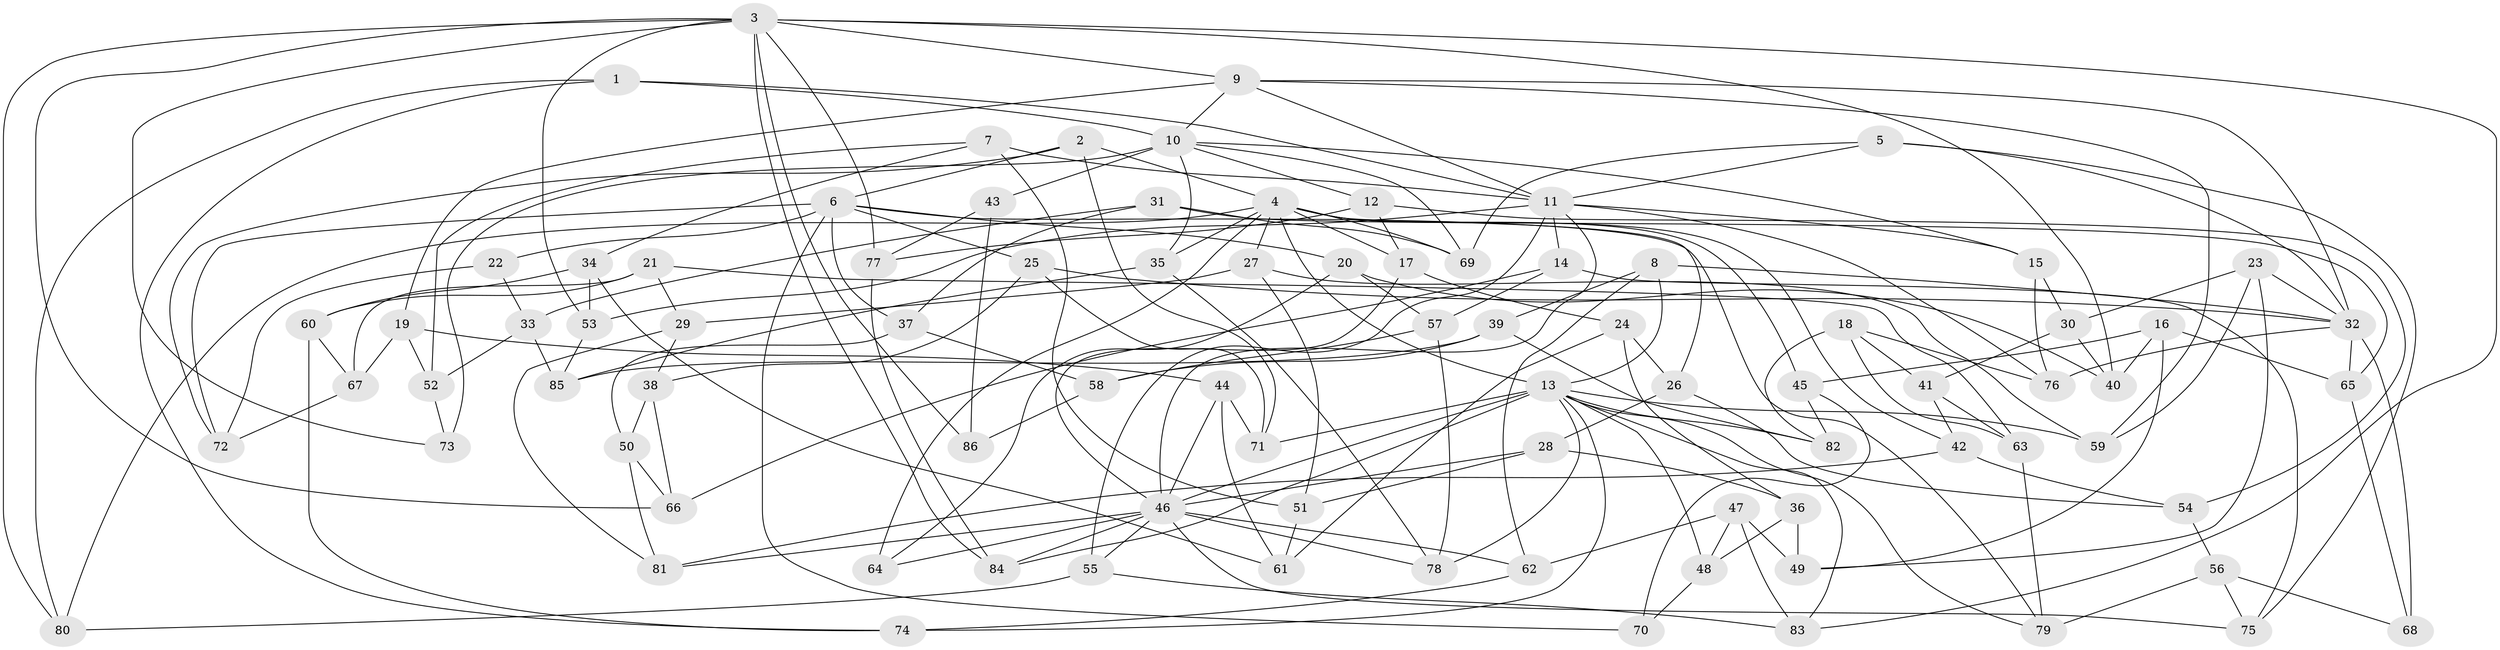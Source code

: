 // original degree distribution, {4: 1.0}
// Generated by graph-tools (version 1.1) at 2025/54/03/04/25 22:54:04]
// undirected, 86 vertices, 193 edges
graph export_dot {
  node [color=gray90,style=filled];
  1;
  2;
  3;
  4;
  5;
  6;
  7;
  8;
  9;
  10;
  11;
  12;
  13;
  14;
  15;
  16;
  17;
  18;
  19;
  20;
  21;
  22;
  23;
  24;
  25;
  26;
  27;
  28;
  29;
  30;
  31;
  32;
  33;
  34;
  35;
  36;
  37;
  38;
  39;
  40;
  41;
  42;
  43;
  44;
  45;
  46;
  47;
  48;
  49;
  50;
  51;
  52;
  53;
  54;
  55;
  56;
  57;
  58;
  59;
  60;
  61;
  62;
  63;
  64;
  65;
  66;
  67;
  68;
  69;
  70;
  71;
  72;
  73;
  74;
  75;
  76;
  77;
  78;
  79;
  80;
  81;
  82;
  83;
  84;
  85;
  86;
  1 -- 10 [weight=1.0];
  1 -- 11 [weight=1.0];
  1 -- 74 [weight=1.0];
  1 -- 80 [weight=1.0];
  2 -- 4 [weight=1.0];
  2 -- 6 [weight=1.0];
  2 -- 71 [weight=1.0];
  2 -- 72 [weight=1.0];
  3 -- 9 [weight=2.0];
  3 -- 40 [weight=1.0];
  3 -- 53 [weight=1.0];
  3 -- 66 [weight=1.0];
  3 -- 73 [weight=1.0];
  3 -- 77 [weight=1.0];
  3 -- 80 [weight=1.0];
  3 -- 83 [weight=1.0];
  3 -- 84 [weight=1.0];
  3 -- 86 [weight=2.0];
  4 -- 13 [weight=1.0];
  4 -- 17 [weight=1.0];
  4 -- 26 [weight=1.0];
  4 -- 27 [weight=1.0];
  4 -- 35 [weight=1.0];
  4 -- 42 [weight=1.0];
  4 -- 45 [weight=1.0];
  4 -- 64 [weight=2.0];
  4 -- 69 [weight=1.0];
  4 -- 80 [weight=1.0];
  5 -- 11 [weight=1.0];
  5 -- 32 [weight=1.0];
  5 -- 69 [weight=1.0];
  5 -- 75 [weight=1.0];
  6 -- 20 [weight=1.0];
  6 -- 22 [weight=2.0];
  6 -- 25 [weight=1.0];
  6 -- 37 [weight=1.0];
  6 -- 70 [weight=2.0];
  6 -- 72 [weight=1.0];
  6 -- 79 [weight=1.0];
  7 -- 11 [weight=1.0];
  7 -- 34 [weight=1.0];
  7 -- 51 [weight=1.0];
  7 -- 52 [weight=1.0];
  8 -- 13 [weight=1.0];
  8 -- 32 [weight=1.0];
  8 -- 39 [weight=1.0];
  8 -- 62 [weight=1.0];
  9 -- 10 [weight=1.0];
  9 -- 11 [weight=1.0];
  9 -- 19 [weight=1.0];
  9 -- 32 [weight=2.0];
  9 -- 59 [weight=1.0];
  10 -- 12 [weight=1.0];
  10 -- 15 [weight=1.0];
  10 -- 35 [weight=1.0];
  10 -- 43 [weight=2.0];
  10 -- 69 [weight=1.0];
  10 -- 73 [weight=2.0];
  11 -- 14 [weight=1.0];
  11 -- 15 [weight=1.0];
  11 -- 46 [weight=1.0];
  11 -- 53 [weight=1.0];
  11 -- 55 [weight=1.0];
  11 -- 76 [weight=1.0];
  12 -- 17 [weight=1.0];
  12 -- 54 [weight=1.0];
  12 -- 77 [weight=1.0];
  13 -- 46 [weight=1.0];
  13 -- 48 [weight=1.0];
  13 -- 59 [weight=1.0];
  13 -- 71 [weight=1.0];
  13 -- 74 [weight=1.0];
  13 -- 78 [weight=1.0];
  13 -- 79 [weight=1.0];
  13 -- 82 [weight=1.0];
  13 -- 83 [weight=1.0];
  13 -- 84 [weight=1.0];
  14 -- 57 [weight=1.0];
  14 -- 66 [weight=1.0];
  14 -- 75 [weight=1.0];
  15 -- 30 [weight=1.0];
  15 -- 76 [weight=1.0];
  16 -- 40 [weight=1.0];
  16 -- 45 [weight=1.0];
  16 -- 49 [weight=1.0];
  16 -- 65 [weight=1.0];
  17 -- 24 [weight=1.0];
  17 -- 46 [weight=1.0];
  18 -- 41 [weight=1.0];
  18 -- 63 [weight=1.0];
  18 -- 76 [weight=1.0];
  18 -- 82 [weight=1.0];
  19 -- 44 [weight=1.0];
  19 -- 52 [weight=1.0];
  19 -- 67 [weight=1.0];
  20 -- 40 [weight=1.0];
  20 -- 57 [weight=1.0];
  20 -- 64 [weight=1.0];
  21 -- 29 [weight=1.0];
  21 -- 60 [weight=1.0];
  21 -- 63 [weight=1.0];
  21 -- 67 [weight=1.0];
  22 -- 33 [weight=1.0];
  22 -- 72 [weight=1.0];
  23 -- 30 [weight=1.0];
  23 -- 32 [weight=1.0];
  23 -- 49 [weight=1.0];
  23 -- 59 [weight=1.0];
  24 -- 26 [weight=1.0];
  24 -- 36 [weight=1.0];
  24 -- 61 [weight=1.0];
  25 -- 32 [weight=1.0];
  25 -- 38 [weight=1.0];
  25 -- 71 [weight=1.0];
  26 -- 28 [weight=1.0];
  26 -- 54 [weight=1.0];
  27 -- 29 [weight=1.0];
  27 -- 51 [weight=1.0];
  27 -- 59 [weight=1.0];
  28 -- 36 [weight=1.0];
  28 -- 46 [weight=1.0];
  28 -- 51 [weight=1.0];
  29 -- 38 [weight=1.0];
  29 -- 81 [weight=1.0];
  30 -- 40 [weight=1.0];
  30 -- 41 [weight=1.0];
  31 -- 33 [weight=1.0];
  31 -- 37 [weight=1.0];
  31 -- 65 [weight=1.0];
  31 -- 69 [weight=1.0];
  32 -- 65 [weight=1.0];
  32 -- 68 [weight=2.0];
  32 -- 76 [weight=1.0];
  33 -- 52 [weight=1.0];
  33 -- 85 [weight=1.0];
  34 -- 53 [weight=1.0];
  34 -- 60 [weight=1.0];
  34 -- 61 [weight=1.0];
  35 -- 78 [weight=1.0];
  35 -- 85 [weight=1.0];
  36 -- 48 [weight=1.0];
  36 -- 49 [weight=1.0];
  37 -- 50 [weight=1.0];
  37 -- 58 [weight=1.0];
  38 -- 50 [weight=1.0];
  38 -- 66 [weight=1.0];
  39 -- 58 [weight=1.0];
  39 -- 82 [weight=1.0];
  39 -- 85 [weight=1.0];
  41 -- 42 [weight=1.0];
  41 -- 63 [weight=1.0];
  42 -- 54 [weight=1.0];
  42 -- 81 [weight=1.0];
  43 -- 77 [weight=1.0];
  43 -- 86 [weight=1.0];
  44 -- 46 [weight=1.0];
  44 -- 61 [weight=1.0];
  44 -- 71 [weight=1.0];
  45 -- 70 [weight=1.0];
  45 -- 82 [weight=1.0];
  46 -- 55 [weight=1.0];
  46 -- 62 [weight=1.0];
  46 -- 64 [weight=1.0];
  46 -- 75 [weight=1.0];
  46 -- 78 [weight=1.0];
  46 -- 81 [weight=1.0];
  46 -- 84 [weight=1.0];
  47 -- 48 [weight=1.0];
  47 -- 49 [weight=1.0];
  47 -- 62 [weight=1.0];
  47 -- 83 [weight=1.0];
  48 -- 70 [weight=1.0];
  50 -- 66 [weight=1.0];
  50 -- 81 [weight=1.0];
  51 -- 61 [weight=1.0];
  52 -- 73 [weight=1.0];
  53 -- 85 [weight=1.0];
  54 -- 56 [weight=1.0];
  55 -- 80 [weight=1.0];
  55 -- 83 [weight=1.0];
  56 -- 68 [weight=1.0];
  56 -- 75 [weight=1.0];
  56 -- 79 [weight=1.0];
  57 -- 58 [weight=1.0];
  57 -- 78 [weight=1.0];
  58 -- 86 [weight=1.0];
  60 -- 67 [weight=1.0];
  60 -- 74 [weight=1.0];
  62 -- 74 [weight=1.0];
  63 -- 79 [weight=1.0];
  65 -- 68 [weight=1.0];
  67 -- 72 [weight=1.0];
  77 -- 84 [weight=1.0];
}

